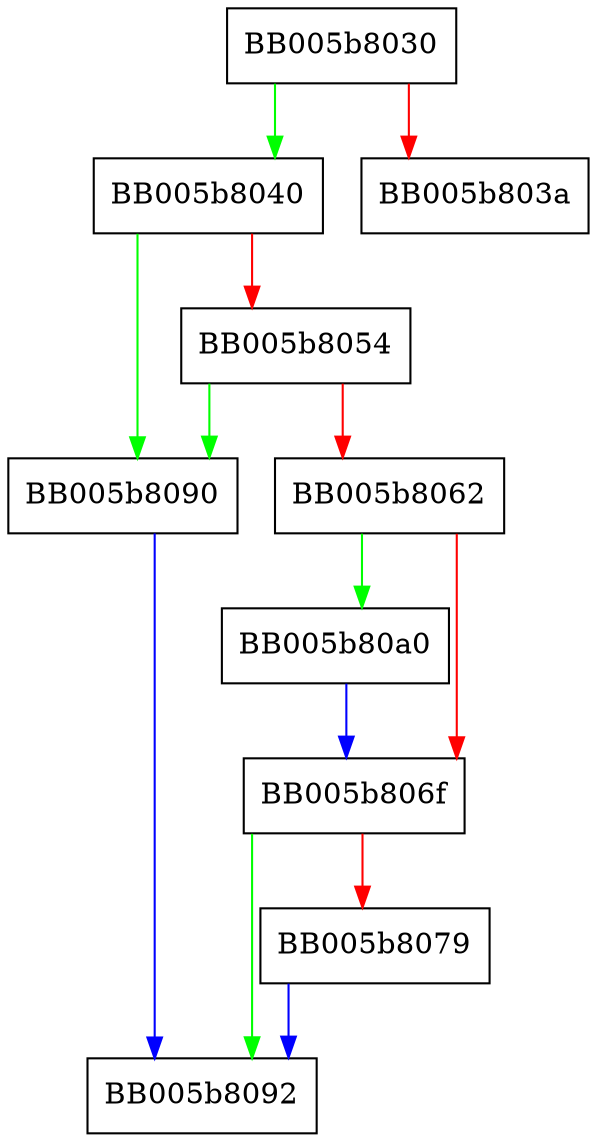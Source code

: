 digraph des3_ctrl {
  node [shape="box"];
  graph [splines=ortho];
  BB005b8030 -> BB005b8040 [color="green"];
  BB005b8030 -> BB005b803a [color="red"];
  BB005b8040 -> BB005b8090 [color="green"];
  BB005b8040 -> BB005b8054 [color="red"];
  BB005b8054 -> BB005b8090 [color="green"];
  BB005b8054 -> BB005b8062 [color="red"];
  BB005b8062 -> BB005b80a0 [color="green"];
  BB005b8062 -> BB005b806f [color="red"];
  BB005b806f -> BB005b8092 [color="green"];
  BB005b806f -> BB005b8079 [color="red"];
  BB005b8079 -> BB005b8092 [color="blue"];
  BB005b8090 -> BB005b8092 [color="blue"];
  BB005b80a0 -> BB005b806f [color="blue"];
}
